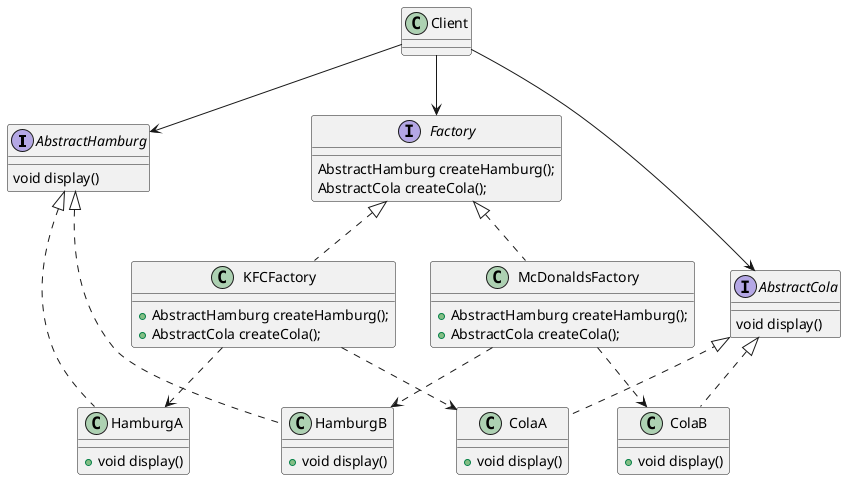 @startuml
interface AbstractHamburg{
    void display()
}
interface AbstractCola{
    void display()
}

class HamburgA implements AbstractHamburg{
    + void display()
}

class HamburgB implements AbstractHamburg{
    + void display()
}



class ColaA implements AbstractCola{
    + void display()
}

class ColaB implements AbstractCola{
    + void display()
}

interface Factory{
    AbstractHamburg createHamburg();
    AbstractCola createCola();
}

class McDonaldsFactory implements Factory{
    + AbstractHamburg createHamburg();
    + AbstractCola createCola();
}

class KFCFactory implements Factory{
    + AbstractHamburg createHamburg();
    + AbstractCola createCola();
}

KFCFactory ..> HamburgA
KFCFactory ..> ColaA
McDonaldsFactory ..>HamburgB
McDonaldsFactory ..>ColaB
Client -->Factory
Client -->AbstractHamburg
Client -->AbstractCola

@enduml